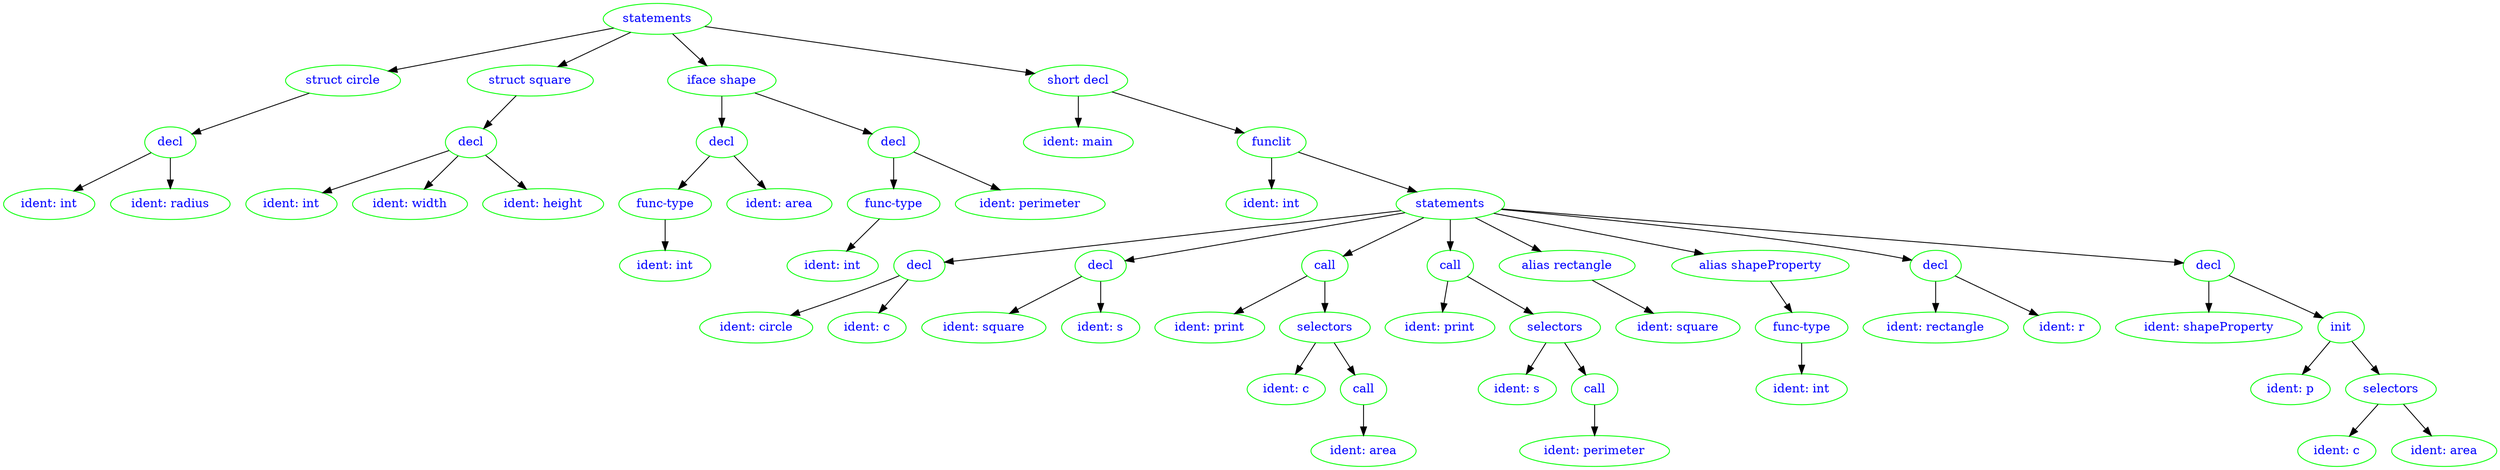 digraph hierarchy {
node [color=Green,fontcolor=Blue]0 [label="statements"]
0 -> 1
1 [label="struct circle"]
1 -> 2
2 [label="decl"]
2 -> 3
3 [label="ident: int"]
2 -> 4
4 [label="ident: radius"]
0 -> 5
5 [label="struct square"]
5 -> 6
6 [label="decl"]
6 -> 7
7 [label="ident: int"]
6 -> 8
8 [label="ident: width"]
6 -> 9
9 [label="ident: height"]
0 -> 10
10 [label="iface shape"]
10 -> 11
11 [label="decl"]
11 -> 12
12 [label="func-type"]
12 -> 13
13 [label="ident: int"]
11 -> 14
14 [label="ident: area"]
10 -> 15
15 [label="decl"]
15 -> 16
16 [label="func-type"]
16 -> 17
17 [label="ident: int"]
15 -> 18
18 [label="ident: perimeter"]
0 -> 19
19 [label="short decl"]
19 -> 20
20 [label="ident: main"]
19 -> 21
21 [label="funclit"]
21 -> 22
22 [label="ident: int"]
21 -> 23
23 [label="statements"]
23 -> 24
24 [label="decl"]
24 -> 25
25 [label="ident: circle"]
24 -> 26
26 [label="ident: c"]
23 -> 27
27 [label="decl"]
27 -> 28
28 [label="ident: square"]
27 -> 29
29 [label="ident: s"]
23 -> 30
30 [label="call"]
30 -> 31
31 [label="ident: print"]
30 -> 32
32 [label="selectors"]
32 -> 33
33 [label="ident: c"]
32 -> 34
34 [label="call"]
34 -> 35
35 [label="ident: area"]
23 -> 36
36 [label="call"]
36 -> 37
37 [label="ident: print"]
36 -> 38
38 [label="selectors"]
38 -> 39
39 [label="ident: s"]
38 -> 40
40 [label="call"]
40 -> 41
41 [label="ident: perimeter"]
23 -> 42
42 [label="alias rectangle"]
42 -> 43
43 [label="ident: square"]
23 -> 44
44 [label="alias shapeProperty"]
44 -> 45
45 [label="func-type"]
45 -> 46
46 [label="ident: int"]
23 -> 47
47 [label="decl"]
47 -> 48
48 [label="ident: rectangle"]
47 -> 49
49 [label="ident: r"]
23 -> 50
50 [label="decl"]
50 -> 51
51 [label="ident: shapeProperty"]
50 -> 52
52 [label="init"]
52 -> 53
53 [label="ident: p"]
52 -> 54
54 [label="selectors"]
54 -> 55
55 [label="ident: c"]
54 -> 56
56 [label="ident: area"]
}